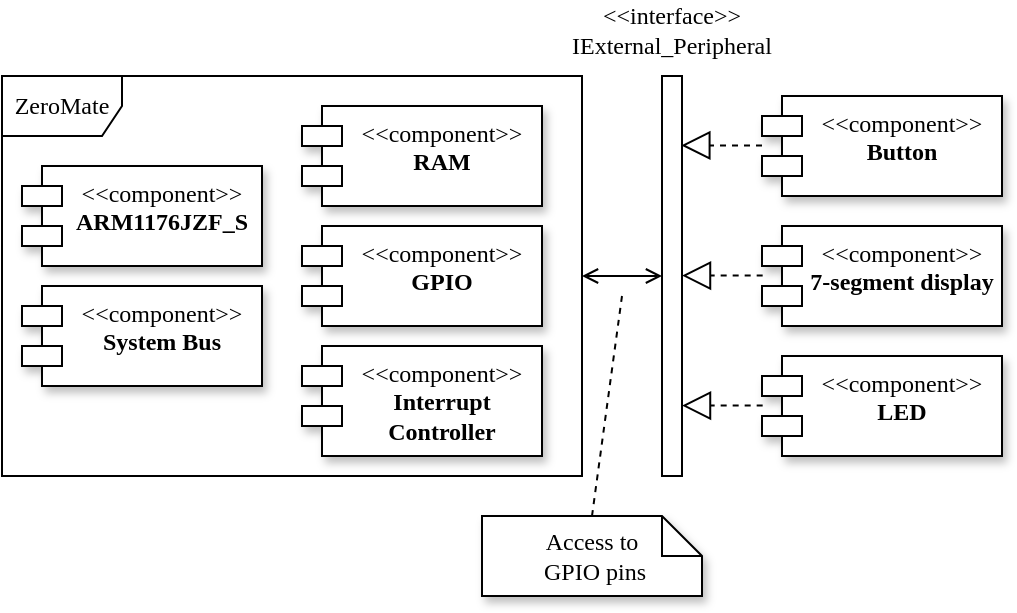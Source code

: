 <mxfile version="21.6.8" type="device">
  <diagram name="Page-1" id="JiNAABkAr08de9JiWgLx">
    <mxGraphModel dx="1098" dy="803" grid="1" gridSize="10" guides="1" tooltips="1" connect="1" arrows="1" fold="1" page="1" pageScale="1" pageWidth="850" pageHeight="1100" math="0" shadow="0">
      <root>
        <mxCell id="0" />
        <mxCell id="1" parent="0" />
        <mxCell id="XMsUY44TfDVh9V_akPgO-1" value="ZeroMate" style="shape=umlFrame;whiteSpace=wrap;html=1;pointerEvents=0;fontFamily=Computer Modern;" parent="1" vertex="1">
          <mxGeometry x="170" y="100" width="290" height="200" as="geometry" />
        </mxCell>
        <mxCell id="XMsUY44TfDVh9V_akPgO-2" value="&amp;lt;&amp;lt;component&amp;gt;&amp;gt;&lt;br&gt;&lt;b&gt;RAM&lt;/b&gt;" style="shape=module;align=left;spacingLeft=20;align=center;verticalAlign=top;whiteSpace=wrap;html=1;fontFamily=Computer Modern;shadow=1;" parent="1" vertex="1">
          <mxGeometry x="320" y="115" width="120" height="50" as="geometry" />
        </mxCell>
        <mxCell id="XMsUY44TfDVh9V_akPgO-3" value="&amp;lt;&amp;lt;component&amp;gt;&amp;gt;&lt;br&gt;&lt;b&gt;GPIO&lt;/b&gt;" style="shape=module;align=left;spacingLeft=20;align=center;verticalAlign=top;whiteSpace=wrap;html=1;fontFamily=Computer Modern;shadow=1;" parent="1" vertex="1">
          <mxGeometry x="320" y="175" width="120" height="50" as="geometry" />
        </mxCell>
        <mxCell id="XMsUY44TfDVh9V_akPgO-4" value="&amp;lt;&amp;lt;component&amp;gt;&amp;gt;&lt;br&gt;&lt;b&gt;Interrupt Controller&lt;/b&gt;" style="shape=module;align=left;spacingLeft=20;align=center;verticalAlign=top;whiteSpace=wrap;html=1;fontFamily=Computer Modern;shadow=1;" parent="1" vertex="1">
          <mxGeometry x="320" y="235" width="120" height="55" as="geometry" />
        </mxCell>
        <mxCell id="XMsUY44TfDVh9V_akPgO-5" value="&amp;lt;&amp;lt;component&amp;gt;&amp;gt;&lt;br&gt;&lt;b&gt;ARM1176JZF_S&lt;/b&gt;" style="shape=module;align=left;spacingLeft=20;align=center;verticalAlign=top;whiteSpace=wrap;html=1;fontFamily=Computer Modern;shadow=1;" parent="1" vertex="1">
          <mxGeometry x="180" y="145" width="120" height="50" as="geometry" />
        </mxCell>
        <mxCell id="XMsUY44TfDVh9V_akPgO-6" value="" style="html=1;points=[];perimeter=orthogonalPerimeter;outlineConnect=0;targetShapes=umlLifeline;portConstraint=eastwest;newEdgeStyle={&quot;edgeStyle&quot;:&quot;elbowEdgeStyle&quot;,&quot;elbow&quot;:&quot;vertical&quot;,&quot;curved&quot;:0,&quot;rounded&quot;:0};" parent="1" vertex="1">
          <mxGeometry x="500" y="100" width="10" height="200" as="geometry" />
        </mxCell>
        <mxCell id="XMsUY44TfDVh9V_akPgO-7" value="" style="endArrow=open;startArrow=open;html=1;rounded=0;startFill=0;endFill=0;" parent="1" target="XMsUY44TfDVh9V_akPgO-6" edge="1">
          <mxGeometry width="100" height="100" relative="1" as="geometry">
            <mxPoint x="460" y="200" as="sourcePoint" />
            <mxPoint x="560" y="100" as="targetPoint" />
          </mxGeometry>
        </mxCell>
        <mxCell id="XMsUY44TfDVh9V_akPgO-8" value="&amp;lt;&amp;lt;interface&amp;gt;&amp;gt;&lt;br&gt;IExternal_Peripheral" style="text;html=1;strokeColor=none;fillColor=none;align=center;verticalAlign=middle;whiteSpace=wrap;rounded=0;fontFamily=Computer Modern;" parent="1" vertex="1">
          <mxGeometry x="416.25" y="62" width="177.5" height="30" as="geometry" />
        </mxCell>
        <mxCell id="XMsUY44TfDVh9V_akPgO-9" value="&amp;lt;&amp;lt;component&amp;gt;&amp;gt;&lt;br&gt;&lt;b&gt;Button&lt;/b&gt;" style="shape=module;align=left;spacingLeft=20;align=center;verticalAlign=top;whiteSpace=wrap;html=1;fontFamily=Computer Modern;shadow=1;" parent="1" vertex="1">
          <mxGeometry x="550" y="110" width="120" height="50" as="geometry" />
        </mxCell>
        <mxCell id="XMsUY44TfDVh9V_akPgO-10" value="&amp;lt;&amp;lt;component&amp;gt;&amp;gt;&lt;br&gt;&lt;b&gt;7-segment display&lt;/b&gt;" style="shape=module;align=left;spacingLeft=20;align=center;verticalAlign=top;whiteSpace=wrap;html=1;fontFamily=Computer Modern;shadow=1;" parent="1" vertex="1">
          <mxGeometry x="550" y="175" width="120" height="50" as="geometry" />
        </mxCell>
        <mxCell id="XMsUY44TfDVh9V_akPgO-11" value="&amp;lt;&amp;lt;component&amp;gt;&amp;gt;&lt;br&gt;&lt;b&gt;LED&lt;/b&gt;" style="shape=module;align=left;spacingLeft=20;align=center;verticalAlign=top;whiteSpace=wrap;html=1;fontFamily=Computer Modern;shadow=1;" parent="1" vertex="1">
          <mxGeometry x="550" y="240" width="120" height="50" as="geometry" />
        </mxCell>
        <mxCell id="XMsUY44TfDVh9V_akPgO-17" value="&amp;lt;&amp;lt;component&amp;gt;&amp;gt;&lt;br&gt;&lt;b&gt;System Bus&lt;/b&gt;" style="shape=module;align=left;spacingLeft=20;align=center;verticalAlign=top;whiteSpace=wrap;html=1;fontFamily=Computer Modern;shadow=1;" parent="1" vertex="1">
          <mxGeometry x="180" y="205" width="120" height="50" as="geometry" />
        </mxCell>
        <mxCell id="XMsUY44TfDVh9V_akPgO-18" value="Access to&lt;br&gt;&amp;nbsp;GPIO pins" style="shape=note;size=20;whiteSpace=wrap;html=1;fontFamily=Computer Modern;shadow=1;" parent="1" vertex="1">
          <mxGeometry x="410" y="320" width="110" height="40" as="geometry" />
        </mxCell>
        <mxCell id="XMsUY44TfDVh9V_akPgO-19" value="" style="endArrow=none;dashed=1;html=1;rounded=0;entryX=0.5;entryY=0;entryDx=0;entryDy=0;entryPerimeter=0;" parent="1" target="XMsUY44TfDVh9V_akPgO-18" edge="1">
          <mxGeometry width="50" height="50" relative="1" as="geometry">
            <mxPoint x="480" y="210" as="sourcePoint" />
            <mxPoint x="360" y="360" as="targetPoint" />
          </mxGeometry>
        </mxCell>
        <mxCell id="XEhkOdF-6lmlVC6P4f6Q-1" value="" style="endArrow=block;dashed=1;endFill=0;endSize=12;html=1;rounded=0;" parent="1" edge="1">
          <mxGeometry width="160" relative="1" as="geometry">
            <mxPoint x="550.003" y="134.71" as="sourcePoint" />
            <mxPoint x="509.67" y="134.71" as="targetPoint" />
          </mxGeometry>
        </mxCell>
        <mxCell id="XEhkOdF-6lmlVC6P4f6Q-2" value="" style="endArrow=block;dashed=1;endFill=0;endSize=12;html=1;rounded=0;" parent="1" edge="1">
          <mxGeometry width="160" relative="1" as="geometry">
            <mxPoint x="550.333" y="199.8" as="sourcePoint" />
            <mxPoint x="510.0" y="199.8" as="targetPoint" />
          </mxGeometry>
        </mxCell>
        <mxCell id="XEhkOdF-6lmlVC6P4f6Q-3" value="" style="endArrow=block;dashed=1;endFill=0;endSize=12;html=1;rounded=0;" parent="1" edge="1">
          <mxGeometry width="160" relative="1" as="geometry">
            <mxPoint x="550.333" y="264.8" as="sourcePoint" />
            <mxPoint x="510" y="264.8" as="targetPoint" />
          </mxGeometry>
        </mxCell>
      </root>
    </mxGraphModel>
  </diagram>
</mxfile>
